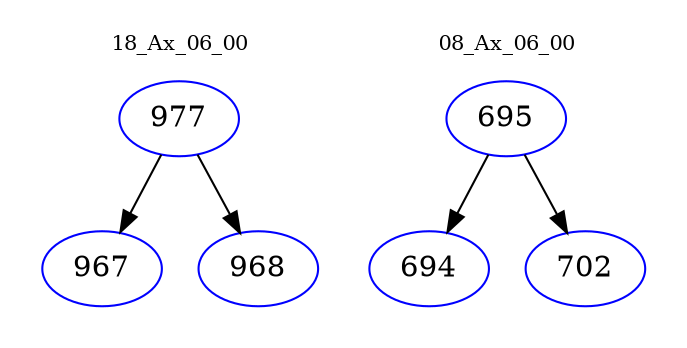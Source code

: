 digraph{
subgraph cluster_0 {
color = white
label = "18_Ax_06_00";
fontsize=10;
T0_977 [label="977", color="blue"]
T0_977 -> T0_967 [color="black"]
T0_967 [label="967", color="blue"]
T0_977 -> T0_968 [color="black"]
T0_968 [label="968", color="blue"]
}
subgraph cluster_1 {
color = white
label = "08_Ax_06_00";
fontsize=10;
T1_695 [label="695", color="blue"]
T1_695 -> T1_694 [color="black"]
T1_694 [label="694", color="blue"]
T1_695 -> T1_702 [color="black"]
T1_702 [label="702", color="blue"]
}
}
